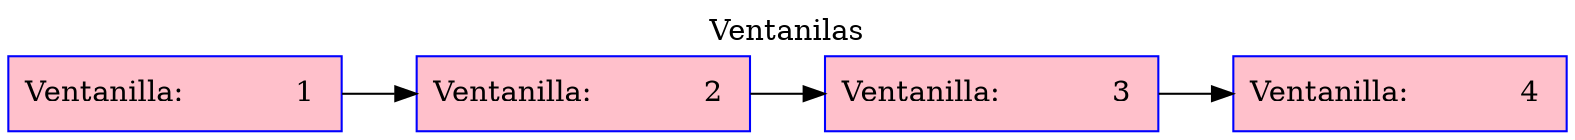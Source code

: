  digraph Linked_List {
    labelloc="t";
    label= "Ventanilas";
     rankdir=LR;
  node [shape=box, style=filled, color=blue, fillcolor=pink];
     "Node           1 " [label="Ventanilla:            1 "];
     "Node           1 " -> "Node           2 ";
     "Node           2 " [label="Ventanilla:            2 "];
     "Node           2 " -> "Node           3 ";
     "Node           3 " [label="Ventanilla:            3 "];
     "Node           3 " -> "Node           4 ";
     "Node           4 " [label="Ventanilla:            4 "];
 }
